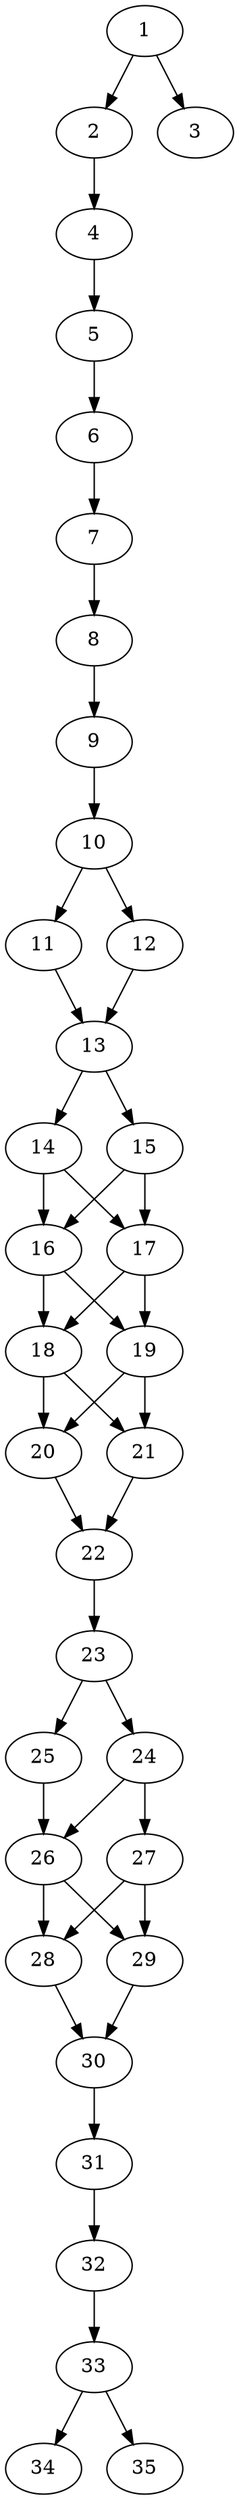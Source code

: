 // DAG automatically generated by daggen at Thu Oct  3 14:05:37 2019
// ./daggen --dot -n 35 --ccr 0.3 --fat 0.3 --regular 0.7 --density 0.9 --mindata 5242880 --maxdata 52428800 
digraph G {
  1 [size="99054933", alpha="0.08", expect_size="29716480"] 
  1 -> 2 [size ="29716480"]
  1 -> 3 [size ="29716480"]
  2 [size="43905707", alpha="0.01", expect_size="13171712"] 
  2 -> 4 [size ="13171712"]
  3 [size="76847787", alpha="0.05", expect_size="23054336"] 
  4 [size="149582507", alpha="0.08", expect_size="44874752"] 
  4 -> 5 [size ="44874752"]
  5 [size="70116693", alpha="0.15", expect_size="21035008"] 
  5 -> 6 [size ="21035008"]
  6 [size="28023467", alpha="0.09", expect_size="8407040"] 
  6 -> 7 [size ="8407040"]
  7 [size="170564267", alpha="0.01", expect_size="51169280"] 
  7 -> 8 [size ="51169280"]
  8 [size="170642773", alpha="0.20", expect_size="51192832"] 
  8 -> 9 [size ="51192832"]
  9 [size="169929387", alpha="0.20", expect_size="50978816"] 
  9 -> 10 [size ="50978816"]
  10 [size="48506880", alpha="0.09", expect_size="14552064"] 
  10 -> 11 [size ="14552064"]
  10 -> 12 [size ="14552064"]
  11 [size="38007467", alpha="0.06", expect_size="11402240"] 
  11 -> 13 [size ="11402240"]
  12 [size="103406933", alpha="0.11", expect_size="31022080"] 
  12 -> 13 [size ="31022080"]
  13 [size="109578240", alpha="0.07", expect_size="32873472"] 
  13 -> 14 [size ="32873472"]
  13 -> 15 [size ="32873472"]
  14 [size="145558187", alpha="0.07", expect_size="43667456"] 
  14 -> 16 [size ="43667456"]
  14 -> 17 [size ="43667456"]
  15 [size="51114667", alpha="0.11", expect_size="15334400"] 
  15 -> 16 [size ="15334400"]
  15 -> 17 [size ="15334400"]
  16 [size="171933013", alpha="0.18", expect_size="51579904"] 
  16 -> 18 [size ="51579904"]
  16 -> 19 [size ="51579904"]
  17 [size="85794133", alpha="0.18", expect_size="25738240"] 
  17 -> 18 [size ="25738240"]
  17 -> 19 [size ="25738240"]
  18 [size="95150080", alpha="0.01", expect_size="28545024"] 
  18 -> 20 [size ="28545024"]
  18 -> 21 [size ="28545024"]
  19 [size="91224747", alpha="0.19", expect_size="27367424"] 
  19 -> 20 [size ="27367424"]
  19 -> 21 [size ="27367424"]
  20 [size="88449707", alpha="0.19", expect_size="26534912"] 
  20 -> 22 [size ="26534912"]
  21 [size="155593387", alpha="0.09", expect_size="46678016"] 
  21 -> 22 [size ="46678016"]
  22 [size="44779520", alpha="0.02", expect_size="13433856"] 
  22 -> 23 [size ="13433856"]
  23 [size="128590507", alpha="0.03", expect_size="38577152"] 
  23 -> 24 [size ="38577152"]
  23 -> 25 [size ="38577152"]
  24 [size="29672107", alpha="0.01", expect_size="8901632"] 
  24 -> 26 [size ="8901632"]
  24 -> 27 [size ="8901632"]
  25 [size="86934187", alpha="0.05", expect_size="26080256"] 
  25 -> 26 [size ="26080256"]
  26 [size="173363200", alpha="0.11", expect_size="52008960"] 
  26 -> 28 [size ="52008960"]
  26 -> 29 [size ="52008960"]
  27 [size="161034240", alpha="0.16", expect_size="48310272"] 
  27 -> 28 [size ="48310272"]
  27 -> 29 [size ="48310272"]
  28 [size="145428480", alpha="0.01", expect_size="43628544"] 
  28 -> 30 [size ="43628544"]
  29 [size="153169920", alpha="0.05", expect_size="45950976"] 
  29 -> 30 [size ="45950976"]
  30 [size="145728853", alpha="0.13", expect_size="43718656"] 
  30 -> 31 [size ="43718656"]
  31 [size="135205547", alpha="0.03", expect_size="40561664"] 
  31 -> 32 [size ="40561664"]
  32 [size="45885440", alpha="0.05", expect_size="13765632"] 
  32 -> 33 [size ="13765632"]
  33 [size="61487787", alpha="0.18", expect_size="18446336"] 
  33 -> 34 [size ="18446336"]
  33 -> 35 [size ="18446336"]
  34 [size="84104533", alpha="0.08", expect_size="25231360"] 
  35 [size="88552107", alpha="0.01", expect_size="26565632"] 
}
